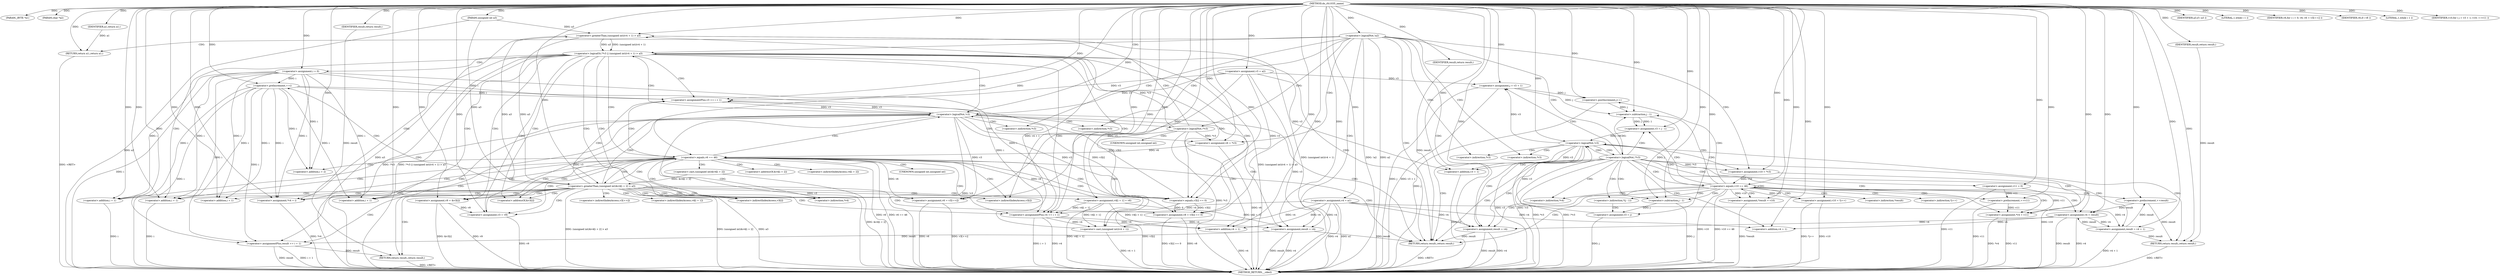 digraph do_rfc1035_name {  
"1000111" [label = "(METHOD,do_rfc1035_name)" ]
"1000321" [label = "(METHOD_RETURN,__cdecl)" ]
"1000112" [label = "(PARAM,_BYTE *a1)" ]
"1000113" [label = "(PARAM,char *a2)" ]
"1000114" [label = "(PARAM,unsigned int a3)" ]
"1000126" [label = "(<operator>.assignment,v3 = a2)" ]
"1000129" [label = "(<operator>.assignment,v4 = a1)" ]
"1000133" [label = "(<operator>.logicalNot,!a2)" ]
"1000135" [label = "(RETURN,return a1;,return a1;)" ]
"1000136" [label = "(IDENTIFIER,a1,return a1;)" ]
"1000138" [label = "(IDENTIFIER,a3,if ( a3 ))" ]
"1000141" [label = "(LITERAL,1,while ( 1 ))" ]
"1000143" [label = "(<operator>.assignment,result = v4)" ]
"1000146" [label = "(<operator>.assignment,v6 = *v3)" ]
"1000151" [label = "(<operator>.logicalOr,!*v3 || (unsigned int)(v4 + 1) > a3)" ]
"1000152" [label = "(<operator>.logicalNot,!*v3)" ]
"1000155" [label = "(<operator>.greaterThan,(unsigned int)(v4 + 1) > a3)" ]
"1000156" [label = "(<operator>.cast,(unsigned int)(v4 + 1))" ]
"1000158" [label = "(<operator>.addition,v4 + 1)" ]
"1000164" [label = "(<operator>.assignment,i = 0)" ]
"1000167" [label = "(IDENTIFIER,v6,for ( i = 0; v6; v6 = v3[++i] ))" ]
"1000168" [label = "(<operator>.assignment,v6 = v3[++i])" ]
"1000172" [label = "(<operator>.preIncrement,++i)" ]
"1000176" [label = "(<operator>.equals,v6 == 46)" ]
"1000181" [label = "(<operator>.greaterThan,(unsigned int)&v4[i + 2] > a3)" ]
"1000182" [label = "(<operator>.cast,(unsigned int)&v4[i + 2])" ]
"1000187" [label = "(<operator>.addition,i + 2)" ]
"1000192" [label = "(<operator>.assignment,v4[i + 1] = v6)" ]
"1000195" [label = "(<operator>.addition,i + 1)" ]
"1000199" [label = "(<operator>.assignment,*v4 = i)" ]
"1000203" [label = "(<operator>.assignment,v8 = v3[i] == 0)" ]
"1000205" [label = "(<operator>.equals,v3[i] == 0)" ]
"1000210" [label = "(<operator>.assignment,v9 = &v3[i])" ]
"1000216" [label = "(<operator>.assignmentPlus,v3 += i + 1)" ]
"1000218" [label = "(<operator>.addition,i + 1)" ]
"1000222" [label = "(IDENTIFIER,v8,if ( v8 ))" ]
"1000223" [label = "(<operator>.assignment,v3 = v9)" ]
"1000226" [label = "(<operator>.assignmentPlus,v4 += i + 1)" ]
"1000228" [label = "(<operator>.addition,i + 1)" ]
"1000232" [label = "(<operator>.logicalNot,!v3)" ]
"1000236" [label = "(<operator>.assignmentPlus,result += i + 1)" ]
"1000238" [label = "(<operator>.addition,i + 1)" ]
"1000241" [label = "(RETURN,return result;,return result;)" ]
"1000242" [label = "(IDENTIFIER,result,return result;)" ]
"1000246" [label = "(LITERAL,1,while ( 1 ))" ]
"1000248" [label = "(<operator>.assignment,v10 = *v3)" ]
"1000253" [label = "(<operator>.logicalNot,!*v3)" ]
"1000257" [label = "(<operator>.assignment,result = v4 + 1)" ]
"1000259" [label = "(<operator>.addition,v4 + 1)" ]
"1000262" [label = "(<operator>.assignment,v11 = 0)" ]
"1000266" [label = "(<operator>.assignment,j = v3 + 1)" ]
"1000268" [label = "(<operator>.addition,v3 + 1)" ]
"1000271" [label = "(IDENTIFIER,v10,for ( j = v3 + 1; v10; ++v11 ))" ]
"1000272" [label = "(<operator>.preIncrement,++v11)" ]
"1000276" [label = "(<operator>.equals,v10 == 46)" ]
"1000280" [label = "(<operator>.assignment,*result = v10)" ]
"1000284" [label = "(<operator>.assignment,v10 = *j++)" ]
"1000287" [label = "(<operator>.postIncrement,j++)" ]
"1000289" [label = "(<operator>.preIncrement,++result)" ]
"1000291" [label = "(<operator>.assignment,*v4 = v11)" ]
"1000295" [label = "(<operator>.assignment,v3 = j - 1)" ]
"1000297" [label = "(<operator>.subtraction,j - 1)" ]
"1000302" [label = "(<operator>.subtraction,j - 1)" ]
"1000305" [label = "(<operator>.assignment,v3 = j)" ]
"1000308" [label = "(<operator>.assignment,v4 = result)" ]
"1000312" [label = "(<operator>.logicalNot,!v3)" ]
"1000314" [label = "(RETURN,return result;,return result;)" ]
"1000315" [label = "(IDENTIFIER,result,return result;)" ]
"1000316" [label = "(<operator>.assignment,result = v4)" ]
"1000319" [label = "(RETURN,return result;,return result;)" ]
"1000320" [label = "(IDENTIFIER,result,return result;)" ]
"1000148" [label = "(<operator>.indirection,*v3)" ]
"1000153" [label = "(<operator>.indirection,*v3)" ]
"1000157" [label = "(UNKNOWN,unsigned int,unsigned int)" ]
"1000170" [label = "(<operator>.indirectIndexAccess,v3[++i])" ]
"1000183" [label = "(UNKNOWN,unsigned int,unsigned int)" ]
"1000184" [label = "(<operator>.addressOf,&v4[i + 2])" ]
"1000185" [label = "(<operator>.indirectIndexAccess,v4[i + 2])" ]
"1000193" [label = "(<operator>.indirectIndexAccess,v4[i + 1])" ]
"1000200" [label = "(<operator>.indirection,*v4)" ]
"1000206" [label = "(<operator>.indirectIndexAccess,v3[i])" ]
"1000212" [label = "(<operator>.addressOf,&v3[i])" ]
"1000213" [label = "(<operator>.indirectIndexAccess,v3[i])" ]
"1000250" [label = "(<operator>.indirection,*v3)" ]
"1000254" [label = "(<operator>.indirection,*v3)" ]
"1000281" [label = "(<operator>.indirection,*result)" ]
"1000286" [label = "(<operator>.indirection,*j++)" ]
"1000292" [label = "(<operator>.indirection,*v4)" ]
"1000301" [label = "(<operator>.indirection,*(j - 1))" ]
  "1000241" -> "1000321"  [ label = "DDG: <RET>"] 
  "1000319" -> "1000321"  [ label = "DDG: <RET>"] 
  "1000143" -> "1000321"  [ label = "DDG: v4"] 
  "1000210" -> "1000321"  [ label = "DDG: &v3[i]"] 
  "1000181" -> "1000321"  [ label = "DDG: (unsigned int)&v4[i + 2] > a3"] 
  "1000291" -> "1000321"  [ label = "DDG: v11"] 
  "1000143" -> "1000321"  [ label = "DDG: result"] 
  "1000155" -> "1000321"  [ label = "DDG: a3"] 
  "1000266" -> "1000321"  [ label = "DDG: j"] 
  "1000203" -> "1000321"  [ label = "DDG: v3[i] == 0"] 
  "1000199" -> "1000321"  [ label = "DDG: *v4"] 
  "1000305" -> "1000321"  [ label = "DDG: j"] 
  "1000126" -> "1000321"  [ label = "DDG: v3"] 
  "1000238" -> "1000321"  [ label = "DDG: i"] 
  "1000257" -> "1000321"  [ label = "DDG: v4 + 1"] 
  "1000268" -> "1000321"  [ label = "DDG: v3"] 
  "1000232" -> "1000321"  [ label = "DDG: v3"] 
  "1000182" -> "1000321"  [ label = "DDG: &v4[i + 2]"] 
  "1000312" -> "1000321"  [ label = "DDG: v3"] 
  "1000210" -> "1000321"  [ label = "DDG: v9"] 
  "1000228" -> "1000321"  [ label = "DDG: i"] 
  "1000151" -> "1000321"  [ label = "DDG: !*v3"] 
  "1000133" -> "1000321"  [ label = "DDG: a2"] 
  "1000129" -> "1000321"  [ label = "DDG: v4"] 
  "1000266" -> "1000321"  [ label = "DDG: v3 + 1"] 
  "1000133" -> "1000321"  [ label = "DDG: !a2"] 
  "1000226" -> "1000321"  [ label = "DDG: v4"] 
  "1000152" -> "1000321"  [ label = "DDG: *v3"] 
  "1000291" -> "1000321"  [ label = "DDG: *v4"] 
  "1000181" -> "1000321"  [ label = "DDG: (unsigned int)&v4[i + 2]"] 
  "1000203" -> "1000321"  [ label = "DDG: v8"] 
  "1000253" -> "1000321"  [ label = "DDG: !*v3"] 
  "1000308" -> "1000321"  [ label = "DDG: result"] 
  "1000146" -> "1000321"  [ label = "DDG: v6"] 
  "1000151" -> "1000321"  [ label = "DDG: (unsigned int)(v4 + 1) > a3"] 
  "1000156" -> "1000321"  [ label = "DDG: v4 + 1"] 
  "1000181" -> "1000321"  [ label = "DDG: a3"] 
  "1000236" -> "1000321"  [ label = "DDG: result"] 
  "1000276" -> "1000321"  [ label = "DDG: v10"] 
  "1000262" -> "1000321"  [ label = "DDG: v11"] 
  "1000232" -> "1000321"  [ label = "DDG: !v3"] 
  "1000158" -> "1000321"  [ label = "DDG: v4"] 
  "1000287" -> "1000321"  [ label = "DDG: j"] 
  "1000192" -> "1000321"  [ label = "DDG: v4[i + 1]"] 
  "1000129" -> "1000321"  [ label = "DDG: a1"] 
  "1000248" -> "1000321"  [ label = "DDG: v10"] 
  "1000223" -> "1000321"  [ label = "DDG: v9"] 
  "1000168" -> "1000321"  [ label = "DDG: v3[++i]"] 
  "1000284" -> "1000321"  [ label = "DDG: *j++"] 
  "1000302" -> "1000321"  [ label = "DDG: j"] 
  "1000316" -> "1000321"  [ label = "DDG: result"] 
  "1000280" -> "1000321"  [ label = "DDG: *result"] 
  "1000155" -> "1000321"  [ label = "DDG: (unsigned int)(v4 + 1)"] 
  "1000205" -> "1000321"  [ label = "DDG: v3[i]"] 
  "1000226" -> "1000321"  [ label = "DDG: i + 1"] 
  "1000114" -> "1000321"  [ label = "DDG: a3"] 
  "1000272" -> "1000321"  [ label = "DDG: v11"] 
  "1000176" -> "1000321"  [ label = "DDG: v6"] 
  "1000176" -> "1000321"  [ label = "DDG: v6 == 46"] 
  "1000168" -> "1000321"  [ label = "DDG: v6"] 
  "1000236" -> "1000321"  [ label = "DDG: i + 1"] 
  "1000172" -> "1000321"  [ label = "DDG: i"] 
  "1000253" -> "1000321"  [ label = "DDG: *v3"] 
  "1000308" -> "1000321"  [ label = "DDG: v4"] 
  "1000316" -> "1000321"  [ label = "DDG: v4"] 
  "1000276" -> "1000321"  [ label = "DDG: v10 == 46"] 
  "1000312" -> "1000321"  [ label = "DDG: !v3"] 
  "1000164" -> "1000321"  [ label = "DDG: i"] 
  "1000284" -> "1000321"  [ label = "DDG: v10"] 
  "1000151" -> "1000321"  [ label = "DDG: !*v3 || (unsigned int)(v4 + 1) > a3"] 
  "1000314" -> "1000321"  [ label = "DDG: <RET>"] 
  "1000135" -> "1000321"  [ label = "DDG: <RET>"] 
  "1000111" -> "1000112"  [ label = "DDG: "] 
  "1000111" -> "1000113"  [ label = "DDG: "] 
  "1000111" -> "1000114"  [ label = "DDG: "] 
  "1000111" -> "1000126"  [ label = "DDG: "] 
  "1000111" -> "1000129"  [ label = "DDG: "] 
  "1000111" -> "1000133"  [ label = "DDG: "] 
  "1000136" -> "1000135"  [ label = "DDG: a1"] 
  "1000111" -> "1000135"  [ label = "DDG: "] 
  "1000111" -> "1000136"  [ label = "DDG: "] 
  "1000111" -> "1000138"  [ label = "DDG: "] 
  "1000111" -> "1000141"  [ label = "DDG: "] 
  "1000129" -> "1000143"  [ label = "DDG: v4"] 
  "1000226" -> "1000143"  [ label = "DDG: v4"] 
  "1000192" -> "1000143"  [ label = "DDG: v4[i + 1]"] 
  "1000111" -> "1000143"  [ label = "DDG: "] 
  "1000152" -> "1000146"  [ label = "DDG: *v3"] 
  "1000111" -> "1000146"  [ label = "DDG: "] 
  "1000152" -> "1000151"  [ label = "DDG: *v3"] 
  "1000155" -> "1000151"  [ label = "DDG: (unsigned int)(v4 + 1)"] 
  "1000155" -> "1000151"  [ label = "DDG: a3"] 
  "1000156" -> "1000155"  [ label = "DDG: v4 + 1"] 
  "1000192" -> "1000156"  [ label = "DDG: v4[i + 1]"] 
  "1000111" -> "1000156"  [ label = "DDG: "] 
  "1000129" -> "1000156"  [ label = "DDG: v4"] 
  "1000226" -> "1000156"  [ label = "DDG: v4"] 
  "1000192" -> "1000158"  [ label = "DDG: v4[i + 1]"] 
  "1000111" -> "1000158"  [ label = "DDG: "] 
  "1000129" -> "1000158"  [ label = "DDG: v4"] 
  "1000226" -> "1000158"  [ label = "DDG: v4"] 
  "1000181" -> "1000155"  [ label = "DDG: a3"] 
  "1000114" -> "1000155"  [ label = "DDG: a3"] 
  "1000111" -> "1000155"  [ label = "DDG: "] 
  "1000111" -> "1000164"  [ label = "DDG: "] 
  "1000111" -> "1000167"  [ label = "DDG: "] 
  "1000126" -> "1000168"  [ label = "DDG: v3"] 
  "1000232" -> "1000168"  [ label = "DDG: v3"] 
  "1000111" -> "1000168"  [ label = "DDG: "] 
  "1000111" -> "1000172"  [ label = "DDG: "] 
  "1000164" -> "1000172"  [ label = "DDG: i"] 
  "1000146" -> "1000176"  [ label = "DDG: v6"] 
  "1000168" -> "1000176"  [ label = "DDG: v6"] 
  "1000111" -> "1000176"  [ label = "DDG: "] 
  "1000182" -> "1000181"  [ label = "DDG: &v4[i + 2]"] 
  "1000172" -> "1000187"  [ label = "DDG: i"] 
  "1000164" -> "1000187"  [ label = "DDG: i"] 
  "1000111" -> "1000187"  [ label = "DDG: "] 
  "1000155" -> "1000181"  [ label = "DDG: a3"] 
  "1000114" -> "1000181"  [ label = "DDG: a3"] 
  "1000111" -> "1000181"  [ label = "DDG: "] 
  "1000176" -> "1000192"  [ label = "DDG: v6"] 
  "1000111" -> "1000192"  [ label = "DDG: "] 
  "1000111" -> "1000195"  [ label = "DDG: "] 
  "1000172" -> "1000195"  [ label = "DDG: i"] 
  "1000164" -> "1000195"  [ label = "DDG: i"] 
  "1000172" -> "1000199"  [ label = "DDG: i"] 
  "1000164" -> "1000199"  [ label = "DDG: i"] 
  "1000111" -> "1000199"  [ label = "DDG: "] 
  "1000205" -> "1000203"  [ label = "DDG: v3[i]"] 
  "1000205" -> "1000203"  [ label = "DDG: 0"] 
  "1000111" -> "1000203"  [ label = "DDG: "] 
  "1000126" -> "1000205"  [ label = "DDG: v3"] 
  "1000232" -> "1000205"  [ label = "DDG: v3"] 
  "1000111" -> "1000205"  [ label = "DDG: "] 
  "1000111" -> "1000210"  [ label = "DDG: "] 
  "1000111" -> "1000216"  [ label = "DDG: "] 
  "1000172" -> "1000216"  [ label = "DDG: i"] 
  "1000164" -> "1000216"  [ label = "DDG: i"] 
  "1000126" -> "1000216"  [ label = "DDG: v3"] 
  "1000232" -> "1000216"  [ label = "DDG: v3"] 
  "1000205" -> "1000216"  [ label = "DDG: v3[i]"] 
  "1000111" -> "1000218"  [ label = "DDG: "] 
  "1000172" -> "1000218"  [ label = "DDG: i"] 
  "1000164" -> "1000218"  [ label = "DDG: i"] 
  "1000111" -> "1000222"  [ label = "DDG: "] 
  "1000210" -> "1000223"  [ label = "DDG: v9"] 
  "1000111" -> "1000223"  [ label = "DDG: "] 
  "1000111" -> "1000226"  [ label = "DDG: "] 
  "1000172" -> "1000226"  [ label = "DDG: i"] 
  "1000164" -> "1000226"  [ label = "DDG: i"] 
  "1000192" -> "1000226"  [ label = "DDG: v4[i + 1]"] 
  "1000129" -> "1000226"  [ label = "DDG: v4"] 
  "1000111" -> "1000228"  [ label = "DDG: "] 
  "1000172" -> "1000228"  [ label = "DDG: i"] 
  "1000164" -> "1000228"  [ label = "DDG: i"] 
  "1000216" -> "1000232"  [ label = "DDG: v3"] 
  "1000223" -> "1000232"  [ label = "DDG: v3"] 
  "1000205" -> "1000232"  [ label = "DDG: v3[i]"] 
  "1000111" -> "1000232"  [ label = "DDG: "] 
  "1000126" -> "1000232"  [ label = "DDG: v3"] 
  "1000111" -> "1000236"  [ label = "DDG: "] 
  "1000172" -> "1000236"  [ label = "DDG: i"] 
  "1000164" -> "1000236"  [ label = "DDG: i"] 
  "1000143" -> "1000236"  [ label = "DDG: result"] 
  "1000111" -> "1000238"  [ label = "DDG: "] 
  "1000172" -> "1000238"  [ label = "DDG: i"] 
  "1000164" -> "1000238"  [ label = "DDG: i"] 
  "1000242" -> "1000241"  [ label = "DDG: result"] 
  "1000236" -> "1000241"  [ label = "DDG: result"] 
  "1000111" -> "1000242"  [ label = "DDG: "] 
  "1000111" -> "1000246"  [ label = "DDG: "] 
  "1000253" -> "1000248"  [ label = "DDG: *v3"] 
  "1000111" -> "1000248"  [ label = "DDG: "] 
  "1000129" -> "1000257"  [ label = "DDG: v4"] 
  "1000308" -> "1000257"  [ label = "DDG: v4"] 
  "1000111" -> "1000257"  [ label = "DDG: "] 
  "1000129" -> "1000259"  [ label = "DDG: v4"] 
  "1000308" -> "1000259"  [ label = "DDG: v4"] 
  "1000111" -> "1000259"  [ label = "DDG: "] 
  "1000111" -> "1000262"  [ label = "DDG: "] 
  "1000126" -> "1000266"  [ label = "DDG: v3"] 
  "1000312" -> "1000266"  [ label = "DDG: v3"] 
  "1000111" -> "1000266"  [ label = "DDG: "] 
  "1000126" -> "1000268"  [ label = "DDG: v3"] 
  "1000312" -> "1000268"  [ label = "DDG: v3"] 
  "1000111" -> "1000268"  [ label = "DDG: "] 
  "1000111" -> "1000271"  [ label = "DDG: "] 
  "1000262" -> "1000272"  [ label = "DDG: v11"] 
  "1000111" -> "1000272"  [ label = "DDG: "] 
  "1000248" -> "1000276"  [ label = "DDG: v10"] 
  "1000284" -> "1000276"  [ label = "DDG: v10"] 
  "1000111" -> "1000276"  [ label = "DDG: "] 
  "1000276" -> "1000280"  [ label = "DDG: v10"] 
  "1000111" -> "1000280"  [ label = "DDG: "] 
  "1000111" -> "1000284"  [ label = "DDG: "] 
  "1000266" -> "1000287"  [ label = "DDG: j"] 
  "1000111" -> "1000287"  [ label = "DDG: "] 
  "1000257" -> "1000289"  [ label = "DDG: result"] 
  "1000111" -> "1000289"  [ label = "DDG: "] 
  "1000262" -> "1000291"  [ label = "DDG: v11"] 
  "1000272" -> "1000291"  [ label = "DDG: v11"] 
  "1000111" -> "1000291"  [ label = "DDG: "] 
  "1000297" -> "1000295"  [ label = "DDG: j"] 
  "1000297" -> "1000295"  [ label = "DDG: 1"] 
  "1000111" -> "1000295"  [ label = "DDG: "] 
  "1000266" -> "1000297"  [ label = "DDG: j"] 
  "1000287" -> "1000297"  [ label = "DDG: j"] 
  "1000111" -> "1000297"  [ label = "DDG: "] 
  "1000297" -> "1000302"  [ label = "DDG: j"] 
  "1000111" -> "1000302"  [ label = "DDG: "] 
  "1000302" -> "1000305"  [ label = "DDG: j"] 
  "1000111" -> "1000305"  [ label = "DDG: "] 
  "1000257" -> "1000308"  [ label = "DDG: result"] 
  "1000289" -> "1000308"  [ label = "DDG: result"] 
  "1000111" -> "1000308"  [ label = "DDG: "] 
  "1000295" -> "1000312"  [ label = "DDG: v3"] 
  "1000305" -> "1000312"  [ label = "DDG: v3"] 
  "1000111" -> "1000312"  [ label = "DDG: "] 
  "1000315" -> "1000314"  [ label = "DDG: result"] 
  "1000257" -> "1000314"  [ label = "DDG: result"] 
  "1000289" -> "1000314"  [ label = "DDG: result"] 
  "1000111" -> "1000314"  [ label = "DDG: "] 
  "1000111" -> "1000315"  [ label = "DDG: "] 
  "1000129" -> "1000316"  [ label = "DDG: v4"] 
  "1000308" -> "1000316"  [ label = "DDG: v4"] 
  "1000111" -> "1000316"  [ label = "DDG: "] 
  "1000320" -> "1000319"  [ label = "DDG: result"] 
  "1000143" -> "1000319"  [ label = "DDG: result"] 
  "1000316" -> "1000319"  [ label = "DDG: result"] 
  "1000111" -> "1000320"  [ label = "DDG: "] 
  "1000133" -> "1000135"  [ label = "CDG: "] 
  "1000133" -> "1000254"  [ label = "CDG: "] 
  "1000133" -> "1000253"  [ label = "CDG: "] 
  "1000133" -> "1000250"  [ label = "CDG: "] 
  "1000133" -> "1000248"  [ label = "CDG: "] 
  "1000133" -> "1000319"  [ label = "CDG: "] 
  "1000133" -> "1000316"  [ label = "CDG: "] 
  "1000133" -> "1000143"  [ label = "CDG: "] 
  "1000133" -> "1000153"  [ label = "CDG: "] 
  "1000133" -> "1000152"  [ label = "CDG: "] 
  "1000133" -> "1000151"  [ label = "CDG: "] 
  "1000133" -> "1000148"  [ label = "CDG: "] 
  "1000133" -> "1000146"  [ label = "CDG: "] 
  "1000151" -> "1000164"  [ label = "CDG: "] 
  "1000151" -> "1000319"  [ label = "CDG: "] 
  "1000151" -> "1000176"  [ label = "CDG: "] 
  "1000151" -> "1000206"  [ label = "CDG: "] 
  "1000151" -> "1000205"  [ label = "CDG: "] 
  "1000151" -> "1000203"  [ label = "CDG: "] 
  "1000151" -> "1000200"  [ label = "CDG: "] 
  "1000151" -> "1000199"  [ label = "CDG: "] 
  "1000151" -> "1000218"  [ label = "CDG: "] 
  "1000151" -> "1000216"  [ label = "CDG: "] 
  "1000151" -> "1000213"  [ label = "CDG: "] 
  "1000151" -> "1000212"  [ label = "CDG: "] 
  "1000151" -> "1000210"  [ label = "CDG: "] 
  "1000151" -> "1000232"  [ label = "CDG: "] 
  "1000151" -> "1000228"  [ label = "CDG: "] 
  "1000151" -> "1000226"  [ label = "CDG: "] 
  "1000151" -> "1000223"  [ label = "CDG: "] 
  "1000152" -> "1000158"  [ label = "CDG: "] 
  "1000152" -> "1000157"  [ label = "CDG: "] 
  "1000152" -> "1000156"  [ label = "CDG: "] 
  "1000152" -> "1000155"  [ label = "CDG: "] 
  "1000176" -> "1000187"  [ label = "CDG: "] 
  "1000176" -> "1000185"  [ label = "CDG: "] 
  "1000176" -> "1000184"  [ label = "CDG: "] 
  "1000176" -> "1000183"  [ label = "CDG: "] 
  "1000176" -> "1000182"  [ label = "CDG: "] 
  "1000176" -> "1000181"  [ label = "CDG: "] 
  "1000176" -> "1000206"  [ label = "CDG: "] 
  "1000176" -> "1000205"  [ label = "CDG: "] 
  "1000176" -> "1000203"  [ label = "CDG: "] 
  "1000176" -> "1000200"  [ label = "CDG: "] 
  "1000176" -> "1000199"  [ label = "CDG: "] 
  "1000176" -> "1000218"  [ label = "CDG: "] 
  "1000176" -> "1000216"  [ label = "CDG: "] 
  "1000176" -> "1000213"  [ label = "CDG: "] 
  "1000176" -> "1000212"  [ label = "CDG: "] 
  "1000176" -> "1000210"  [ label = "CDG: "] 
  "1000176" -> "1000232"  [ label = "CDG: "] 
  "1000176" -> "1000228"  [ label = "CDG: "] 
  "1000176" -> "1000226"  [ label = "CDG: "] 
  "1000176" -> "1000319"  [ label = "CDG: "] 
  "1000176" -> "1000223"  [ label = "CDG: "] 
  "1000181" -> "1000172"  [ label = "CDG: "] 
  "1000181" -> "1000170"  [ label = "CDG: "] 
  "1000181" -> "1000168"  [ label = "CDG: "] 
  "1000181" -> "1000192"  [ label = "CDG: "] 
  "1000181" -> "1000195"  [ label = "CDG: "] 
  "1000181" -> "1000193"  [ label = "CDG: "] 
  "1000181" -> "1000238"  [ label = "CDG: "] 
  "1000181" -> "1000236"  [ label = "CDG: "] 
  "1000181" -> "1000241"  [ label = "CDG: "] 
  "1000181" -> "1000176"  [ label = "CDG: "] 
  "1000181" -> "1000206"  [ label = "CDG: "] 
  "1000181" -> "1000205"  [ label = "CDG: "] 
  "1000181" -> "1000203"  [ label = "CDG: "] 
  "1000181" -> "1000200"  [ label = "CDG: "] 
  "1000181" -> "1000199"  [ label = "CDG: "] 
  "1000181" -> "1000218"  [ label = "CDG: "] 
  "1000181" -> "1000216"  [ label = "CDG: "] 
  "1000181" -> "1000213"  [ label = "CDG: "] 
  "1000181" -> "1000212"  [ label = "CDG: "] 
  "1000181" -> "1000210"  [ label = "CDG: "] 
  "1000181" -> "1000232"  [ label = "CDG: "] 
  "1000181" -> "1000228"  [ label = "CDG: "] 
  "1000181" -> "1000226"  [ label = "CDG: "] 
  "1000181" -> "1000223"  [ label = "CDG: "] 
  "1000232" -> "1000238"  [ label = "CDG: "] 
  "1000232" -> "1000236"  [ label = "CDG: "] 
  "1000232" -> "1000241"  [ label = "CDG: "] 
  "1000232" -> "1000319"  [ label = "CDG: "] 
  "1000232" -> "1000143"  [ label = "CDG: "] 
  "1000232" -> "1000153"  [ label = "CDG: "] 
  "1000232" -> "1000152"  [ label = "CDG: "] 
  "1000232" -> "1000151"  [ label = "CDG: "] 
  "1000232" -> "1000148"  [ label = "CDG: "] 
  "1000232" -> "1000146"  [ label = "CDG: "] 
  "1000253" -> "1000268"  [ label = "CDG: "] 
  "1000253" -> "1000266"  [ label = "CDG: "] 
  "1000253" -> "1000262"  [ label = "CDG: "] 
  "1000253" -> "1000259"  [ label = "CDG: "] 
  "1000253" -> "1000257"  [ label = "CDG: "] 
  "1000253" -> "1000319"  [ label = "CDG: "] 
  "1000253" -> "1000316"  [ label = "CDG: "] 
  "1000253" -> "1000276"  [ label = "CDG: "] 
  "1000253" -> "1000302"  [ label = "CDG: "] 
  "1000253" -> "1000301"  [ label = "CDG: "] 
  "1000253" -> "1000297"  [ label = "CDG: "] 
  "1000253" -> "1000295"  [ label = "CDG: "] 
  "1000253" -> "1000292"  [ label = "CDG: "] 
  "1000253" -> "1000291"  [ label = "CDG: "] 
  "1000253" -> "1000312"  [ label = "CDG: "] 
  "1000253" -> "1000308"  [ label = "CDG: "] 
  "1000276" -> "1000272"  [ label = "CDG: "] 
  "1000276" -> "1000287"  [ label = "CDG: "] 
  "1000276" -> "1000286"  [ label = "CDG: "] 
  "1000276" -> "1000284"  [ label = "CDG: "] 
  "1000276" -> "1000281"  [ label = "CDG: "] 
  "1000276" -> "1000280"  [ label = "CDG: "] 
  "1000276" -> "1000289"  [ label = "CDG: "] 
  "1000276" -> "1000276"  [ label = "CDG: "] 
  "1000276" -> "1000302"  [ label = "CDG: "] 
  "1000276" -> "1000301"  [ label = "CDG: "] 
  "1000276" -> "1000297"  [ label = "CDG: "] 
  "1000276" -> "1000295"  [ label = "CDG: "] 
  "1000276" -> "1000292"  [ label = "CDG: "] 
  "1000276" -> "1000291"  [ label = "CDG: "] 
  "1000276" -> "1000312"  [ label = "CDG: "] 
  "1000276" -> "1000308"  [ label = "CDG: "] 
  "1000276" -> "1000319"  [ label = "CDG: "] 
  "1000276" -> "1000316"  [ label = "CDG: "] 
  "1000301" -> "1000305"  [ label = "CDG: "] 
  "1000312" -> "1000314"  [ label = "CDG: "] 
  "1000312" -> "1000254"  [ label = "CDG: "] 
  "1000312" -> "1000253"  [ label = "CDG: "] 
  "1000312" -> "1000250"  [ label = "CDG: "] 
  "1000312" -> "1000248"  [ label = "CDG: "] 
  "1000312" -> "1000319"  [ label = "CDG: "] 
  "1000312" -> "1000316"  [ label = "CDG: "] 
}
